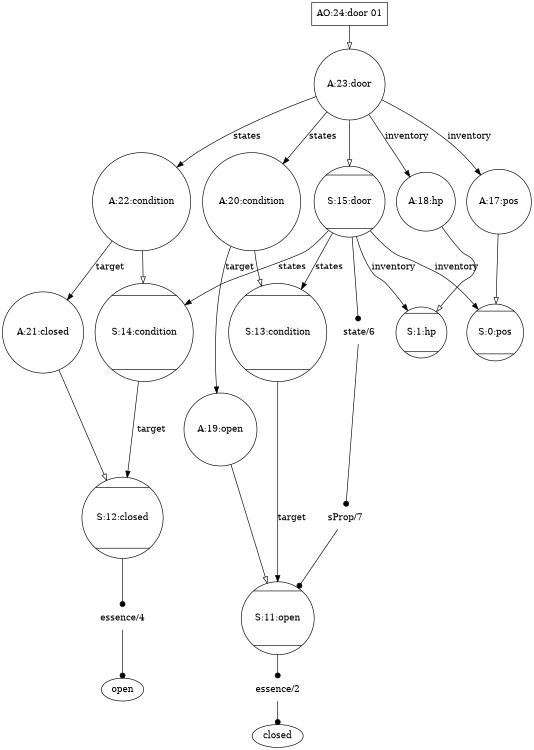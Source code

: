 digraph finite_state_machine {
graph [ dpi = 600 ];
size="8,5";
{
node [shape=Mcircle];
"S:12:closed"
"S:14:condition"
"S:11:open"
"S:13:condition"
"S:1:hp"
"S:0:pos"
"S:15:door"
}
{
node [shape=box];
"AO:24:door 01"
}
{
node [shape=circle];
"A:21:closed"
"A:22:condition"
"A:19:open"
"A:20:condition"
"A:18:hp"
"A:17:pos"
"A:23:door"
}
{
node [shape=plaintext];
"state/6"
"sProp/7"
"essence/4"
"essence/2"
}
"S:11:open" -> "essence/2" [arrowhead=dot];
"essence/2" -> "closed" [arrowhead=dot];
"S:13:condition" -> "S:11:open" [label="target"];
"S:12:closed" -> "essence/4" [arrowhead=dot];
"essence/4" -> "open" [arrowhead=dot];
"S:14:condition" -> "S:12:closed" [label="target"];
"S:15:door" -> "S:0:pos" [label="inventory"];
"S:15:door" -> "S:1:hp" [label="inventory"];
"S:15:door" -> "S:13:condition" [label="states"];
"S:15:door" -> "S:14:condition" [label="states"];
"S:15:door" -> "state/6" [arrowhead=dot];
"state/6" -> "sProp/7" [arrowhead=dot];
"sProp/7" -> "S:11:open" [arrowhead=dot];
"A:17:pos" -> "S:0:pos" [arrowhead=onormal];

"A:18:hp" -> "S:1:hp" [arrowhead=onormal];

"A:19:open" -> "S:11:open" [arrowhead=onormal];

"A:20:condition" -> "S:13:condition" [arrowhead=onormal];
"A:20:condition" -> "A:19:open" [label="target"];

"A:21:closed" -> "S:12:closed" [arrowhead=onormal];

"A:22:condition" -> "S:14:condition" [arrowhead=onormal];
"A:22:condition" -> "A:21:closed" [label="target"];

"A:23:door" -> "S:15:door" [arrowhead=onormal];
"A:23:door" -> "A:17:pos" [label="inventory"];
"A:23:door" -> "A:18:hp" [label="inventory"];
"A:23:door" -> "A:20:condition" [label="states"];
"A:23:door" -> "A:22:condition" [label="states"];

"AO:24:door 01" -> "A:23:door" [arrowhead=onormal];
}